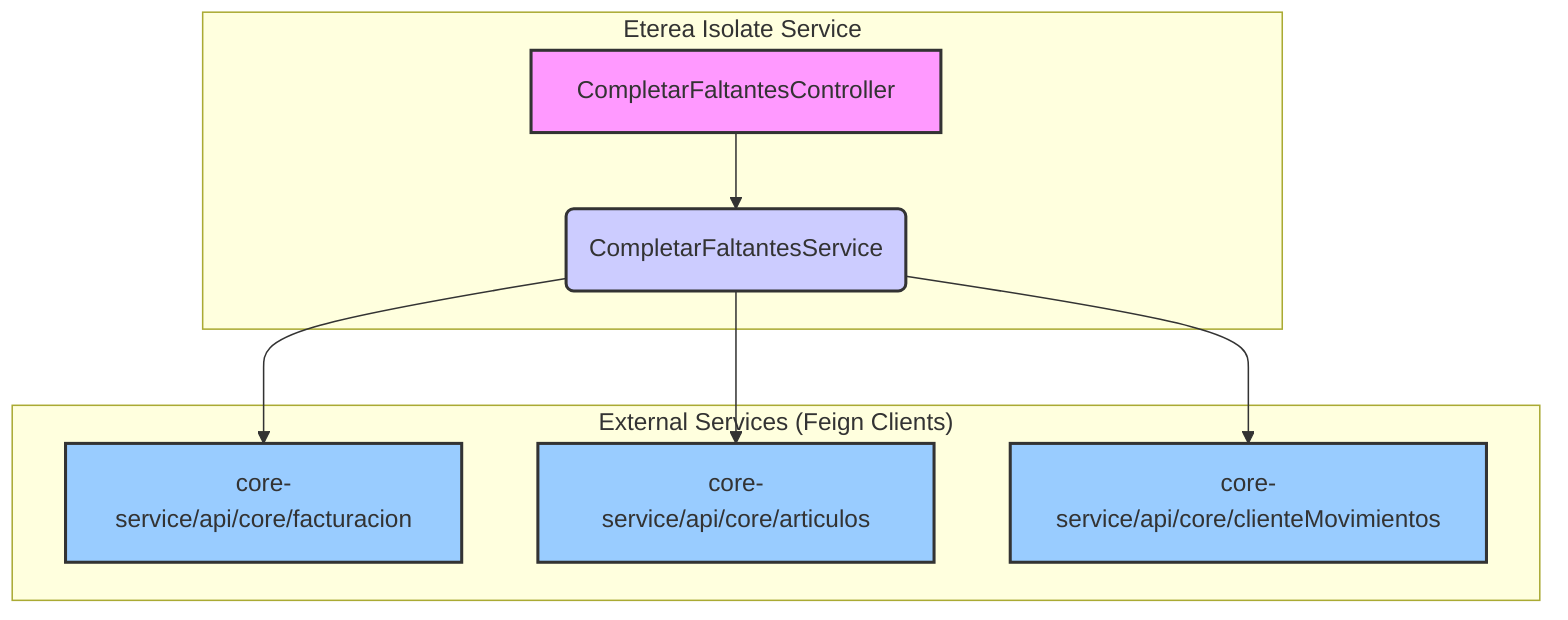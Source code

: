 graph TD
    subgraph "Eterea Isolate Service"
        A[CompletarFaltantesController] --> B(CompletarFaltantesService);
    end

    subgraph "External Services (Feign Clients)"
        C[core-service/api/core/facturacion]
        D[core-service/api/core/articulos]
        E[core-service/api/core/clienteMovimientos]
    end

    B --> C;
    B --> D;
    B --> E;

    style A fill:#f9f,stroke:#333,stroke-width:2px
    style B fill:#ccf,stroke:#333,stroke-width:2px
    style C fill:#9cf,stroke:#333,stroke-width:2px
    style D fill:#9cf,stroke:#333,stroke-width:2px
    style E fill:#9cf,stroke:#333,stroke-width:2px